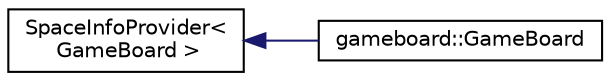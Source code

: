 digraph "Graphical Class Hierarchy"
{
 // LATEX_PDF_SIZE
  edge [fontname="Helvetica",fontsize="10",labelfontname="Helvetica",labelfontsize="10"];
  node [fontname="Helvetica",fontsize="10",shape=record];
  rankdir="LR";
  Node0 [label="SpaceInfoProvider\<\l GameBoard \>",height=0.2,width=0.4,color="black", fillcolor="white", style="filled",URL="$classSpaceInfoProvider.html",tooltip=" "];
  Node0 -> Node1 [dir="back",color="midnightblue",fontsize="10",style="solid",fontname="Helvetica"];
  Node1 [label="gameboard::GameBoard",height=0.2,width=0.4,color="black", fillcolor="white", style="filled",URL="$classgameboard_1_1GameBoard.html",tooltip="Implements SpaceInfoProvider interface; stores piece positions, and exposes methods for calculating,..."];
}
